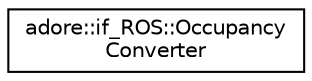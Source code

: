 digraph "Graphical Class Hierarchy"
{
 // LATEX_PDF_SIZE
  edge [fontname="Helvetica",fontsize="10",labelfontname="Helvetica",labelfontsize="10"];
  node [fontname="Helvetica",fontsize="10",shape=record];
  rankdir="LR";
  Node0 [label="adore::if_ROS::Occupancy\lConverter",height=0.2,width=0.4,color="black", fillcolor="white", style="filled",URL="$structadore_1_1if__ROS_1_1OccupancyConverter.html",tooltip=" "];
}
